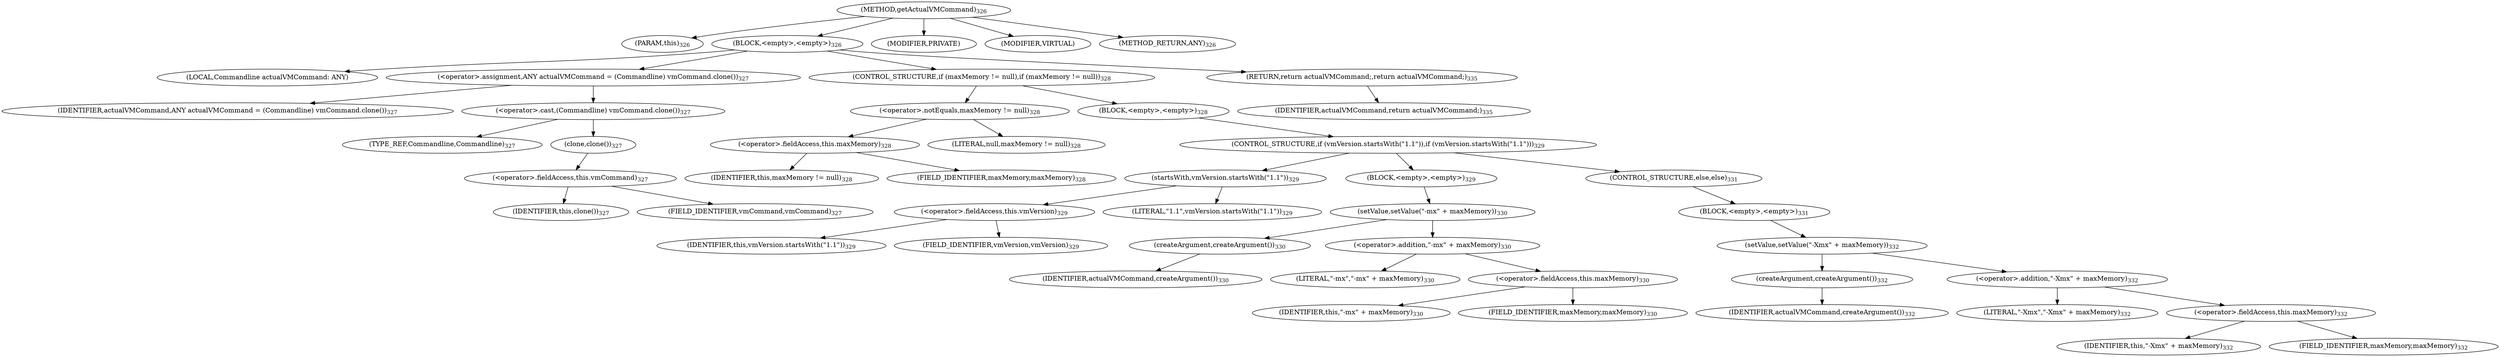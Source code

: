 digraph "getActualVMCommand" {  
"699" [label = <(METHOD,getActualVMCommand)<SUB>326</SUB>> ]
"700" [label = <(PARAM,this)<SUB>326</SUB>> ]
"701" [label = <(BLOCK,&lt;empty&gt;,&lt;empty&gt;)<SUB>326</SUB>> ]
"702" [label = <(LOCAL,Commandline actualVMCommand: ANY)> ]
"703" [label = <(&lt;operator&gt;.assignment,ANY actualVMCommand = (Commandline) vmCommand.clone())<SUB>327</SUB>> ]
"704" [label = <(IDENTIFIER,actualVMCommand,ANY actualVMCommand = (Commandline) vmCommand.clone())<SUB>327</SUB>> ]
"705" [label = <(&lt;operator&gt;.cast,(Commandline) vmCommand.clone())<SUB>327</SUB>> ]
"706" [label = <(TYPE_REF,Commandline,Commandline)<SUB>327</SUB>> ]
"707" [label = <(clone,clone())<SUB>327</SUB>> ]
"708" [label = <(&lt;operator&gt;.fieldAccess,this.vmCommand)<SUB>327</SUB>> ]
"709" [label = <(IDENTIFIER,this,clone())<SUB>327</SUB>> ]
"710" [label = <(FIELD_IDENTIFIER,vmCommand,vmCommand)<SUB>327</SUB>> ]
"711" [label = <(CONTROL_STRUCTURE,if (maxMemory != null),if (maxMemory != null))<SUB>328</SUB>> ]
"712" [label = <(&lt;operator&gt;.notEquals,maxMemory != null)<SUB>328</SUB>> ]
"713" [label = <(&lt;operator&gt;.fieldAccess,this.maxMemory)<SUB>328</SUB>> ]
"714" [label = <(IDENTIFIER,this,maxMemory != null)<SUB>328</SUB>> ]
"715" [label = <(FIELD_IDENTIFIER,maxMemory,maxMemory)<SUB>328</SUB>> ]
"716" [label = <(LITERAL,null,maxMemory != null)<SUB>328</SUB>> ]
"717" [label = <(BLOCK,&lt;empty&gt;,&lt;empty&gt;)<SUB>328</SUB>> ]
"718" [label = <(CONTROL_STRUCTURE,if (vmVersion.startsWith(&quot;1.1&quot;)),if (vmVersion.startsWith(&quot;1.1&quot;)))<SUB>329</SUB>> ]
"719" [label = <(startsWith,vmVersion.startsWith(&quot;1.1&quot;))<SUB>329</SUB>> ]
"720" [label = <(&lt;operator&gt;.fieldAccess,this.vmVersion)<SUB>329</SUB>> ]
"721" [label = <(IDENTIFIER,this,vmVersion.startsWith(&quot;1.1&quot;))<SUB>329</SUB>> ]
"722" [label = <(FIELD_IDENTIFIER,vmVersion,vmVersion)<SUB>329</SUB>> ]
"723" [label = <(LITERAL,&quot;1.1&quot;,vmVersion.startsWith(&quot;1.1&quot;))<SUB>329</SUB>> ]
"724" [label = <(BLOCK,&lt;empty&gt;,&lt;empty&gt;)<SUB>329</SUB>> ]
"725" [label = <(setValue,setValue(&quot;-mx&quot; + maxMemory))<SUB>330</SUB>> ]
"726" [label = <(createArgument,createArgument())<SUB>330</SUB>> ]
"727" [label = <(IDENTIFIER,actualVMCommand,createArgument())<SUB>330</SUB>> ]
"728" [label = <(&lt;operator&gt;.addition,&quot;-mx&quot; + maxMemory)<SUB>330</SUB>> ]
"729" [label = <(LITERAL,&quot;-mx&quot;,&quot;-mx&quot; + maxMemory)<SUB>330</SUB>> ]
"730" [label = <(&lt;operator&gt;.fieldAccess,this.maxMemory)<SUB>330</SUB>> ]
"731" [label = <(IDENTIFIER,this,&quot;-mx&quot; + maxMemory)<SUB>330</SUB>> ]
"732" [label = <(FIELD_IDENTIFIER,maxMemory,maxMemory)<SUB>330</SUB>> ]
"733" [label = <(CONTROL_STRUCTURE,else,else)<SUB>331</SUB>> ]
"734" [label = <(BLOCK,&lt;empty&gt;,&lt;empty&gt;)<SUB>331</SUB>> ]
"735" [label = <(setValue,setValue(&quot;-Xmx&quot; + maxMemory))<SUB>332</SUB>> ]
"736" [label = <(createArgument,createArgument())<SUB>332</SUB>> ]
"737" [label = <(IDENTIFIER,actualVMCommand,createArgument())<SUB>332</SUB>> ]
"738" [label = <(&lt;operator&gt;.addition,&quot;-Xmx&quot; + maxMemory)<SUB>332</SUB>> ]
"739" [label = <(LITERAL,&quot;-Xmx&quot;,&quot;-Xmx&quot; + maxMemory)<SUB>332</SUB>> ]
"740" [label = <(&lt;operator&gt;.fieldAccess,this.maxMemory)<SUB>332</SUB>> ]
"741" [label = <(IDENTIFIER,this,&quot;-Xmx&quot; + maxMemory)<SUB>332</SUB>> ]
"742" [label = <(FIELD_IDENTIFIER,maxMemory,maxMemory)<SUB>332</SUB>> ]
"743" [label = <(RETURN,return actualVMCommand;,return actualVMCommand;)<SUB>335</SUB>> ]
"744" [label = <(IDENTIFIER,actualVMCommand,return actualVMCommand;)<SUB>335</SUB>> ]
"745" [label = <(MODIFIER,PRIVATE)> ]
"746" [label = <(MODIFIER,VIRTUAL)> ]
"747" [label = <(METHOD_RETURN,ANY)<SUB>326</SUB>> ]
  "699" -> "700" 
  "699" -> "701" 
  "699" -> "745" 
  "699" -> "746" 
  "699" -> "747" 
  "701" -> "702" 
  "701" -> "703" 
  "701" -> "711" 
  "701" -> "743" 
  "703" -> "704" 
  "703" -> "705" 
  "705" -> "706" 
  "705" -> "707" 
  "707" -> "708" 
  "708" -> "709" 
  "708" -> "710" 
  "711" -> "712" 
  "711" -> "717" 
  "712" -> "713" 
  "712" -> "716" 
  "713" -> "714" 
  "713" -> "715" 
  "717" -> "718" 
  "718" -> "719" 
  "718" -> "724" 
  "718" -> "733" 
  "719" -> "720" 
  "719" -> "723" 
  "720" -> "721" 
  "720" -> "722" 
  "724" -> "725" 
  "725" -> "726" 
  "725" -> "728" 
  "726" -> "727" 
  "728" -> "729" 
  "728" -> "730" 
  "730" -> "731" 
  "730" -> "732" 
  "733" -> "734" 
  "734" -> "735" 
  "735" -> "736" 
  "735" -> "738" 
  "736" -> "737" 
  "738" -> "739" 
  "738" -> "740" 
  "740" -> "741" 
  "740" -> "742" 
  "743" -> "744" 
}

